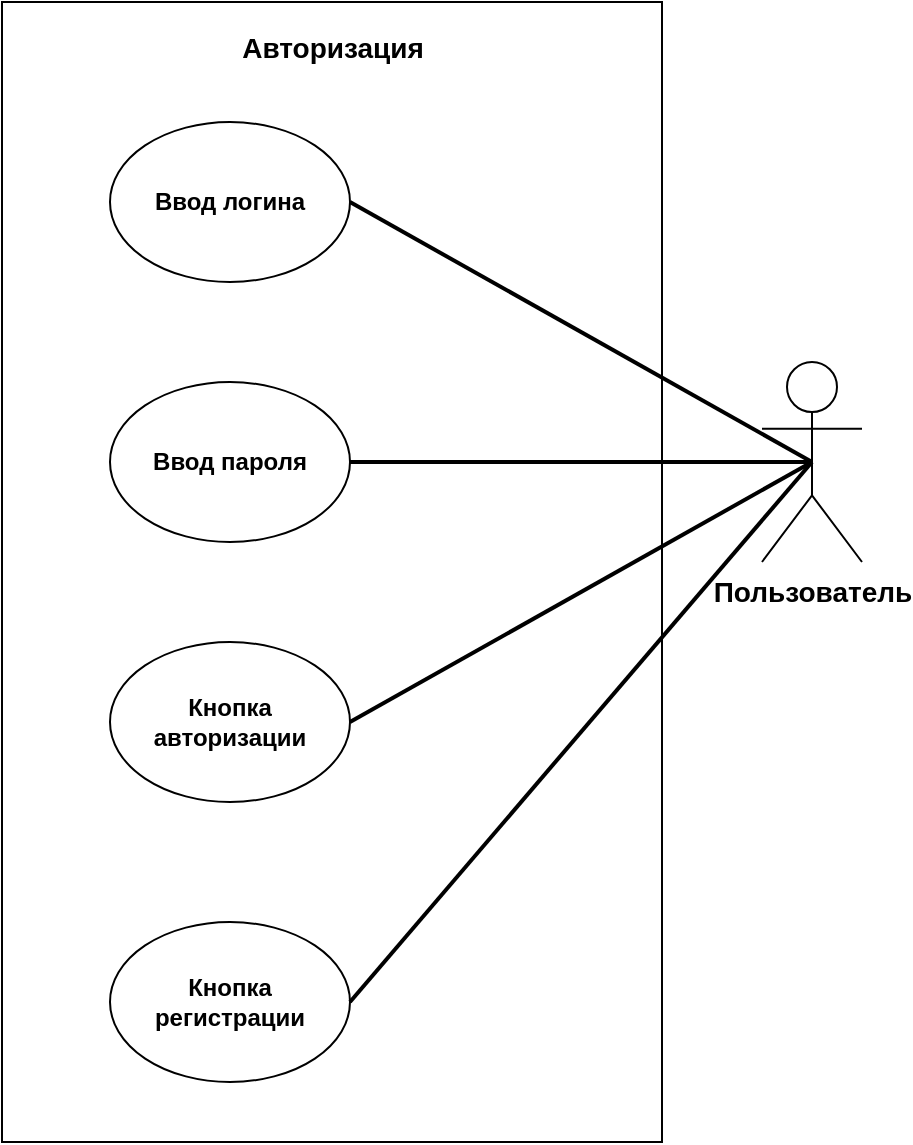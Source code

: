 <mxfile version="20.7.3" type="github"><diagram id="yZVbioldE18yYchIRONa" name="Страница 1"><mxGraphModel dx="1218" dy="669" grid="1" gridSize="10" guides="1" tooltips="1" connect="1" arrows="1" fold="1" page="1" pageScale="1" pageWidth="827" pageHeight="1169" math="0" shadow="0"><root><mxCell id="0"/><mxCell id="1" parent="0"/><mxCell id="UKjmxcdtxnJDWTa2B8Ho-1" value="" style="rounded=0;whiteSpace=wrap;html=1;" vertex="1" parent="1"><mxGeometry x="240" y="110" width="330" height="570" as="geometry"/></mxCell><mxCell id="UKjmxcdtxnJDWTa2B8Ho-2" value="&lt;b&gt;Ввод логина&lt;/b&gt;" style="ellipse;whiteSpace=wrap;html=1;" vertex="1" parent="1"><mxGeometry x="294" y="170" width="120" height="80" as="geometry"/></mxCell><mxCell id="UKjmxcdtxnJDWTa2B8Ho-3" value="&lt;b&gt;Ввод пароля&lt;/b&gt;" style="ellipse;whiteSpace=wrap;html=1;" vertex="1" parent="1"><mxGeometry x="294" y="300" width="120" height="80" as="geometry"/></mxCell><mxCell id="UKjmxcdtxnJDWTa2B8Ho-4" value="Кнопка авторизации" style="ellipse;whiteSpace=wrap;html=1;fontStyle=1" vertex="1" parent="1"><mxGeometry x="294" y="430" width="120" height="80" as="geometry"/></mxCell><mxCell id="UKjmxcdtxnJDWTa2B8Ho-5" value="&lt;span style=&quot;font-size: 14px;&quot;&gt;Авторизация&lt;/span&gt;" style="text;strokeColor=none;fillColor=none;html=1;fontSize=24;fontStyle=1;verticalAlign=middle;align=center;" vertex="1" parent="1"><mxGeometry x="355" y="110" width="100" height="40" as="geometry"/></mxCell><mxCell id="UKjmxcdtxnJDWTa2B8Ho-6" value="&lt;b&gt;Пользователь&lt;/b&gt;" style="shape=umlActor;verticalLabelPosition=bottom;verticalAlign=top;html=1;outlineConnect=0;fontSize=14;" vertex="1" parent="1"><mxGeometry x="620" y="290" width="50" height="100" as="geometry"/></mxCell><mxCell id="UKjmxcdtxnJDWTa2B8Ho-7" value="" style="endArrow=none;html=1;rounded=0;fontSize=14;entryX=0.5;entryY=0.5;entryDx=0;entryDy=0;entryPerimeter=0;exitX=1;exitY=0.5;exitDx=0;exitDy=0;strokeWidth=2;" edge="1" parent="1" source="UKjmxcdtxnJDWTa2B8Ho-2" target="UKjmxcdtxnJDWTa2B8Ho-6"><mxGeometry width="50" height="50" relative="1" as="geometry"><mxPoint x="500" y="250" as="sourcePoint"/><mxPoint x="550" y="200" as="targetPoint"/></mxGeometry></mxCell><mxCell id="UKjmxcdtxnJDWTa2B8Ho-8" value="" style="endArrow=none;html=1;rounded=0;fontSize=14;entryX=0.5;entryY=0.5;entryDx=0;entryDy=0;entryPerimeter=0;exitX=1;exitY=0.5;exitDx=0;exitDy=0;strokeWidth=2;" edge="1" parent="1" source="UKjmxcdtxnJDWTa2B8Ho-3" target="UKjmxcdtxnJDWTa2B8Ho-6"><mxGeometry width="50" height="50" relative="1" as="geometry"><mxPoint x="475" y="220" as="sourcePoint"/><mxPoint x="745" y="350" as="targetPoint"/></mxGeometry></mxCell><mxCell id="UKjmxcdtxnJDWTa2B8Ho-9" value="" style="endArrow=none;html=1;rounded=0;fontSize=14;entryX=0.5;entryY=0.5;entryDx=0;entryDy=0;entryPerimeter=0;exitX=1;exitY=0.5;exitDx=0;exitDy=0;strokeWidth=2;" edge="1" parent="1" source="UKjmxcdtxnJDWTa2B8Ho-4" target="UKjmxcdtxnJDWTa2B8Ho-6"><mxGeometry width="50" height="50" relative="1" as="geometry"><mxPoint x="700" y="500" as="sourcePoint"/><mxPoint x="745" y="350" as="targetPoint"/></mxGeometry></mxCell><mxCell id="UKjmxcdtxnJDWTa2B8Ho-19" value="Кнопка регистрации" style="ellipse;whiteSpace=wrap;html=1;fontStyle=1" vertex="1" parent="1"><mxGeometry x="294" y="570" width="120" height="80" as="geometry"/></mxCell><mxCell id="UKjmxcdtxnJDWTa2B8Ho-20" value="" style="endArrow=none;html=1;rounded=0;fontSize=14;entryX=0.5;entryY=0.5;entryDx=0;entryDy=0;entryPerimeter=0;exitX=1;exitY=0.5;exitDx=0;exitDy=0;strokeWidth=2;" edge="1" parent="1" source="UKjmxcdtxnJDWTa2B8Ho-19" target="UKjmxcdtxnJDWTa2B8Ho-6"><mxGeometry width="50" height="50" relative="1" as="geometry"><mxPoint x="424" y="480" as="sourcePoint"/><mxPoint x="655" y="350" as="targetPoint"/></mxGeometry></mxCell></root></mxGraphModel></diagram></mxfile>